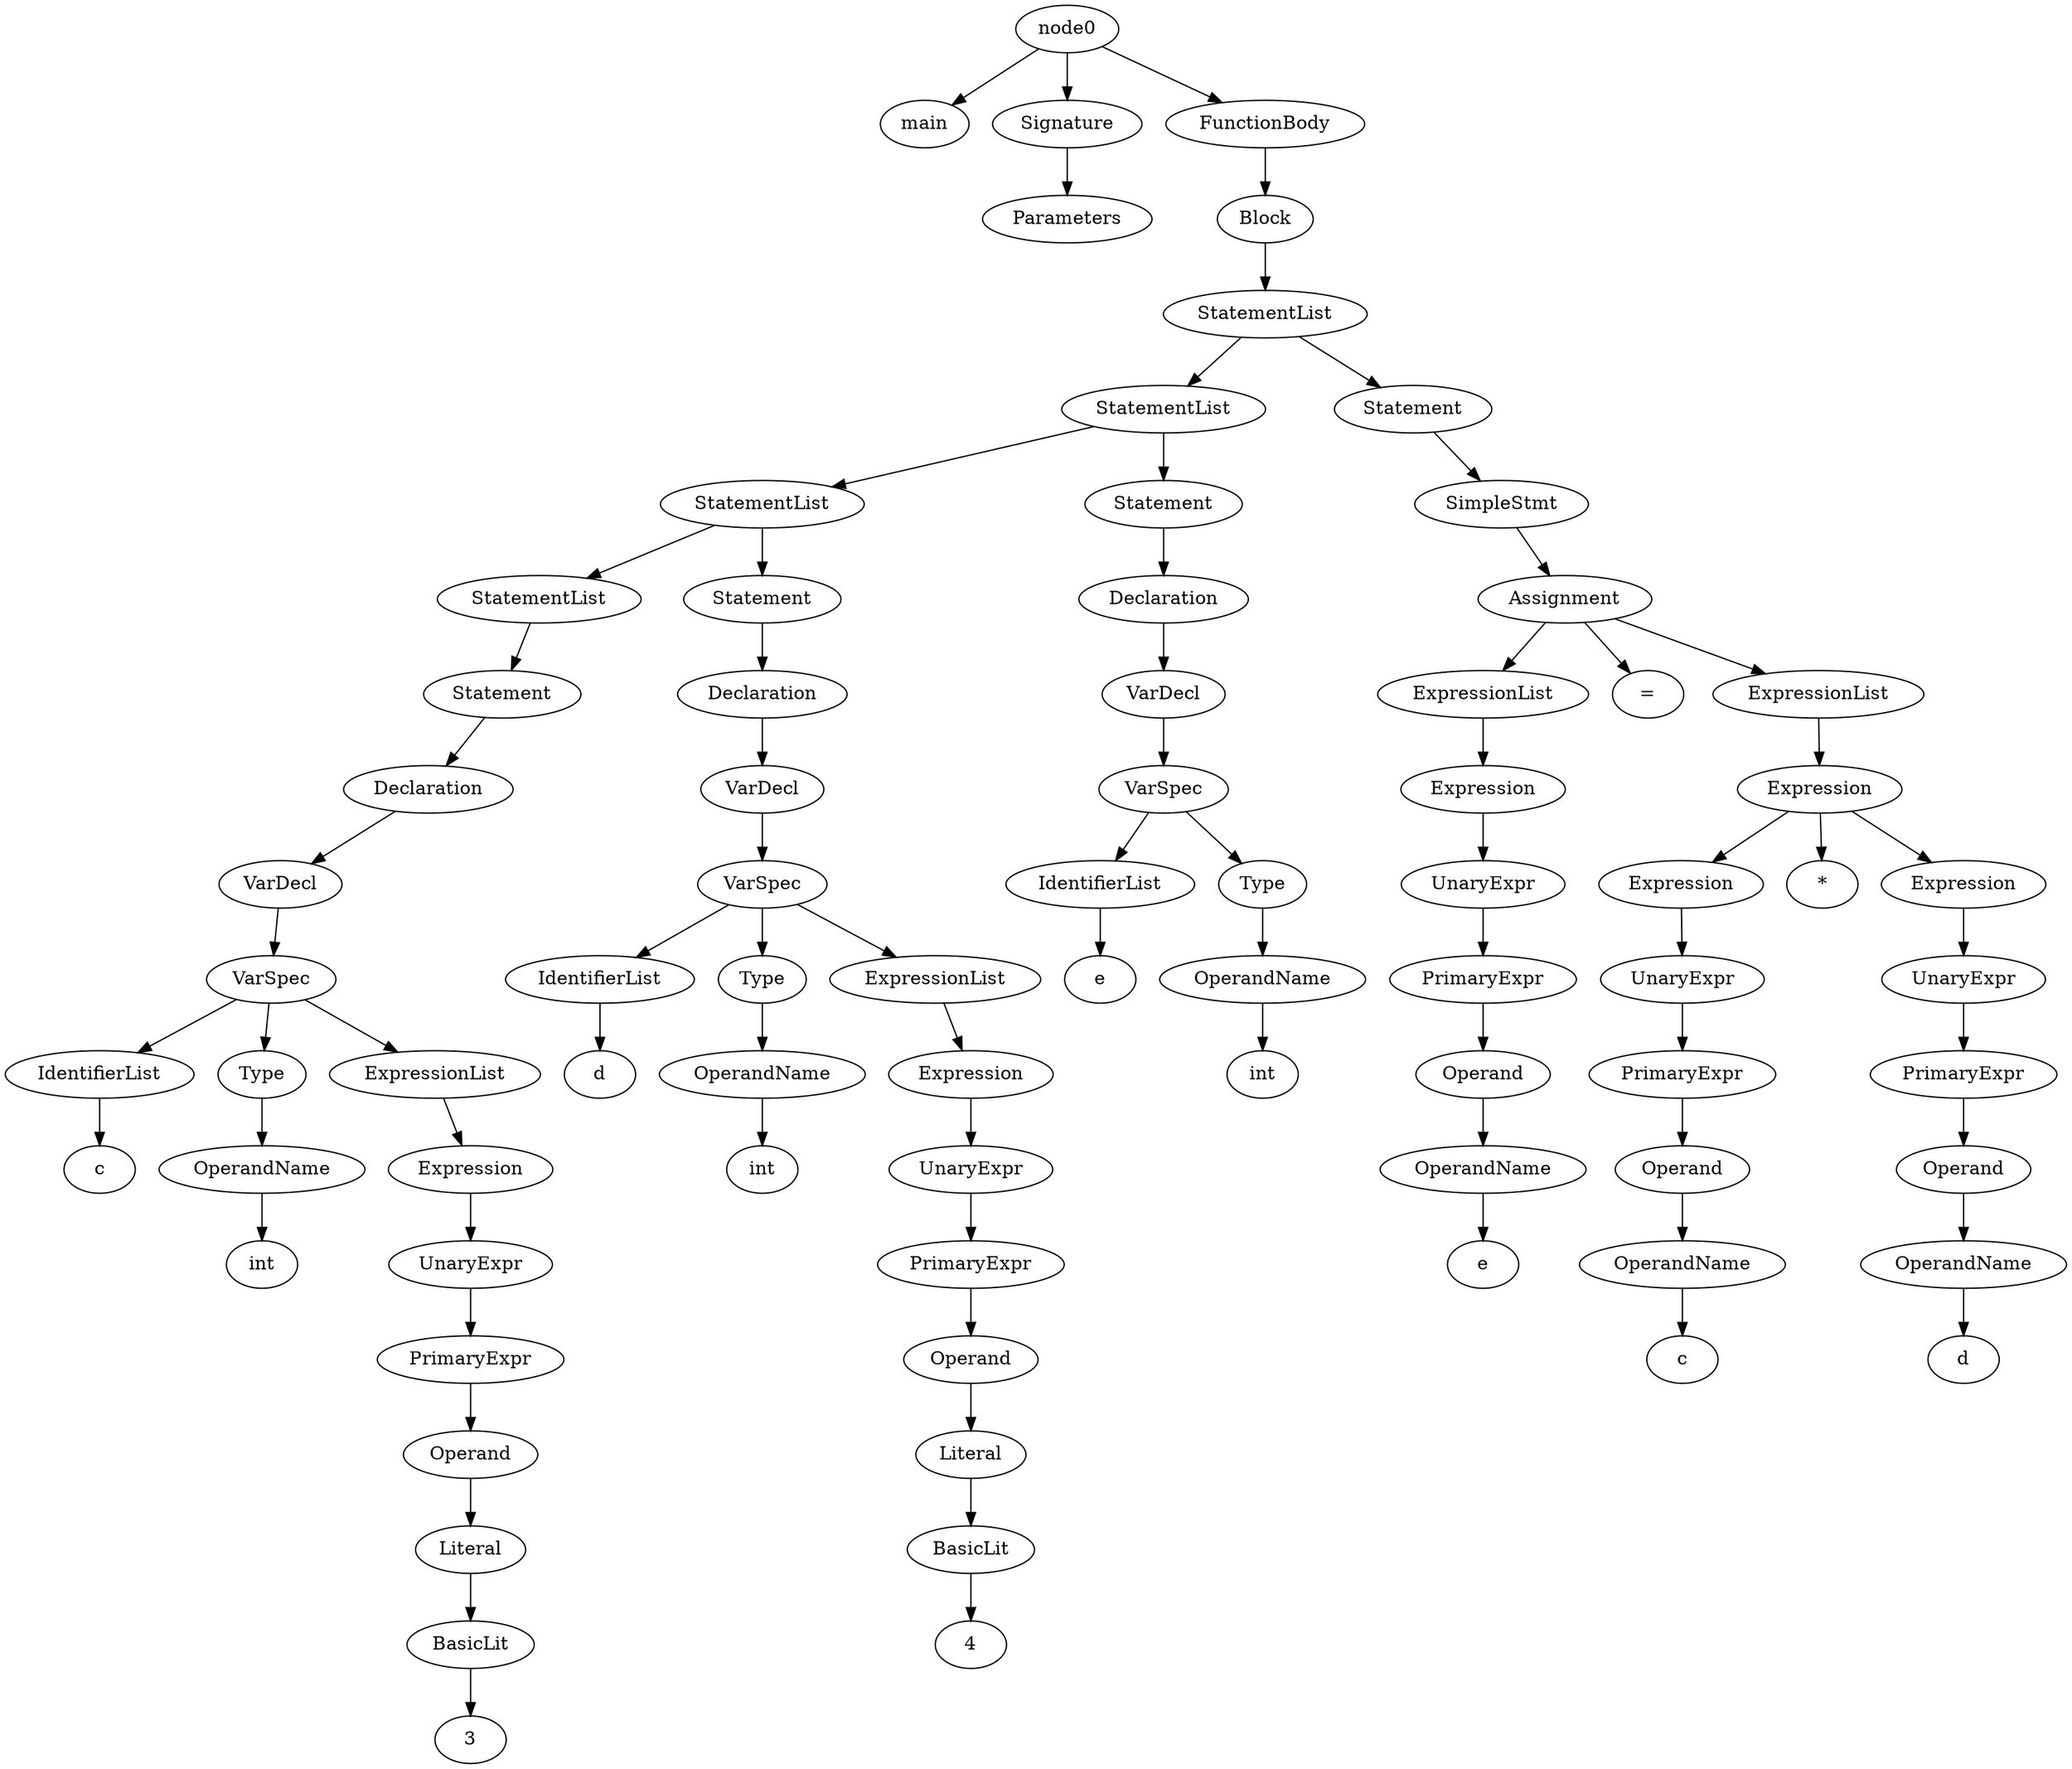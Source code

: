 digraph G {
node1[label="main"];
node2[label="Signature"];
node3[label="Parameters"];
node4[label="FunctionBody"];
node5[label="Block"];
node6[label="StatementList"];
node7[label="StatementList"];
node8[label="StatementList"];
node9[label="StatementList"];
node10[label="Statement"];
node11[label="Declaration"];
node12[label="VarDecl"];
node13[label="VarSpec"];
node14[label="IdentifierList"];
node15[label="c"];
node16[label="Type"];
node17[label="OperandName"];
node18[label="int"];
node19[label="ExpressionList"];
node20[label="Expression"];
node21[label="UnaryExpr"];
node22[label="PrimaryExpr"];
node23[label="Operand"];
node24[label="Literal"];
node25[label="BasicLit"];
node26[label="3"];
node27[label="Statement"];
node28[label="Declaration"];
node29[label="VarDecl"];
node30[label="VarSpec"];
node31[label="IdentifierList"];
node32[label="d"];
node33[label="Type"];
node34[label="OperandName"];
node35[label="int"];
node36[label="ExpressionList"];
node37[label="Expression"];
node38[label="UnaryExpr"];
node39[label="PrimaryExpr"];
node40[label="Operand"];
node41[label="Literal"];
node42[label="BasicLit"];
node43[label="4"];
node44[label="Statement"];
node45[label="Declaration"];
node46[label="VarDecl"];
node47[label="VarSpec"];
node48[label="IdentifierList"];
node49[label="e"];
node50[label="Type"];
node51[label="OperandName"];
node52[label="int"];
node53[label="Statement"];
node54[label="SimpleStmt"];
node55[label="Assignment"];
node56[label="ExpressionList"];
node57[label="Expression"];
node58[label="UnaryExpr"];
node59[label="PrimaryExpr"];
node60[label="Operand"];
node61[label="OperandName"];
node62[label="e"];
node63[label="="];
node64[label="ExpressionList"];
node65[label="Expression"];
node66[label="Expression"];
node67[label="UnaryExpr"];
node68[label="PrimaryExpr"];
node69[label="Operand"];
node70[label="OperandName"];
node71[label="c"];
node72[label="*"];
node73[label="Expression"];
node74[label="UnaryExpr"];
node75[label="PrimaryExpr"];
node76[label="Operand"];
node77[label="OperandName"];
node78[label="d"];


"node0"->"node1";
"node0"->"node2";
"node2"->"node3";
"node0"->"node4";
"node4"->"node5";
"node5"->"node6";
"node6"->"node7";
"node7"->"node8";
"node8"->"node9";
"node9"->"node10";
"node10"->"node11";
"node11"->"node12";
"node12"->"node13";
"node13"->"node14";
"node14"->"node15";
"node13"->"node16";
"node16"->"node17";
"node17"->"node18";
"node13"->"node19";
"node19"->"node20";
"node20"->"node21";
"node21"->"node22";
"node22"->"node23";
"node23"->"node24";
"node24"->"node25";
"node25"->"node26";
"node8"->"node27";
"node27"->"node28";
"node28"->"node29";
"node29"->"node30";
"node30"->"node31";
"node31"->"node32";
"node30"->"node33";
"node33"->"node34";
"node34"->"node35";
"node30"->"node36";
"node36"->"node37";
"node37"->"node38";
"node38"->"node39";
"node39"->"node40";
"node40"->"node41";
"node41"->"node42";
"node42"->"node43";
"node7"->"node44";
"node44"->"node45";
"node45"->"node46";
"node46"->"node47";
"node47"->"node48";
"node48"->"node49";
"node47"->"node50";
"node50"->"node51";
"node51"->"node52";
"node6"->"node53";
"node53"->"node54";
"node54"->"node55";
"node55"->"node56";
"node56"->"node57";
"node57"->"node58";
"node58"->"node59";
"node59"->"node60";
"node60"->"node61";
"node61"->"node62";
"node55"->"node63";
"node55"->"node64";
"node64"->"node65";
"node65"->"node66";
"node66"->"node67";
"node67"->"node68";
"node68"->"node69";
"node69"->"node70";
"node70"->"node71";
"node65"->"node72";
"node65"->"node73";
"node73"->"node74";
"node74"->"node75";
"node75"->"node76";
"node76"->"node77";
"node77"->"node78";

}